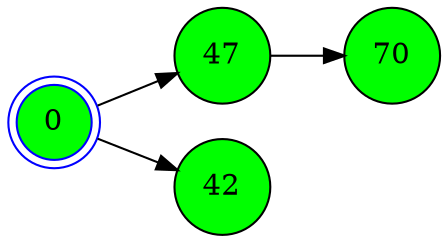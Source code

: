 digraph BlockchainTree {
    rankdir=LR;
    node [shape=circle, style=filled, fontcolor=black];

    0 [fillcolor=green];
    0 [shape=doublecircle, color=blue];
    47 [fillcolor=green];
    0 -> 47;
    70 [fillcolor=green];
    47 -> 70;
    42 [fillcolor=green];
    0 -> 42;
}
